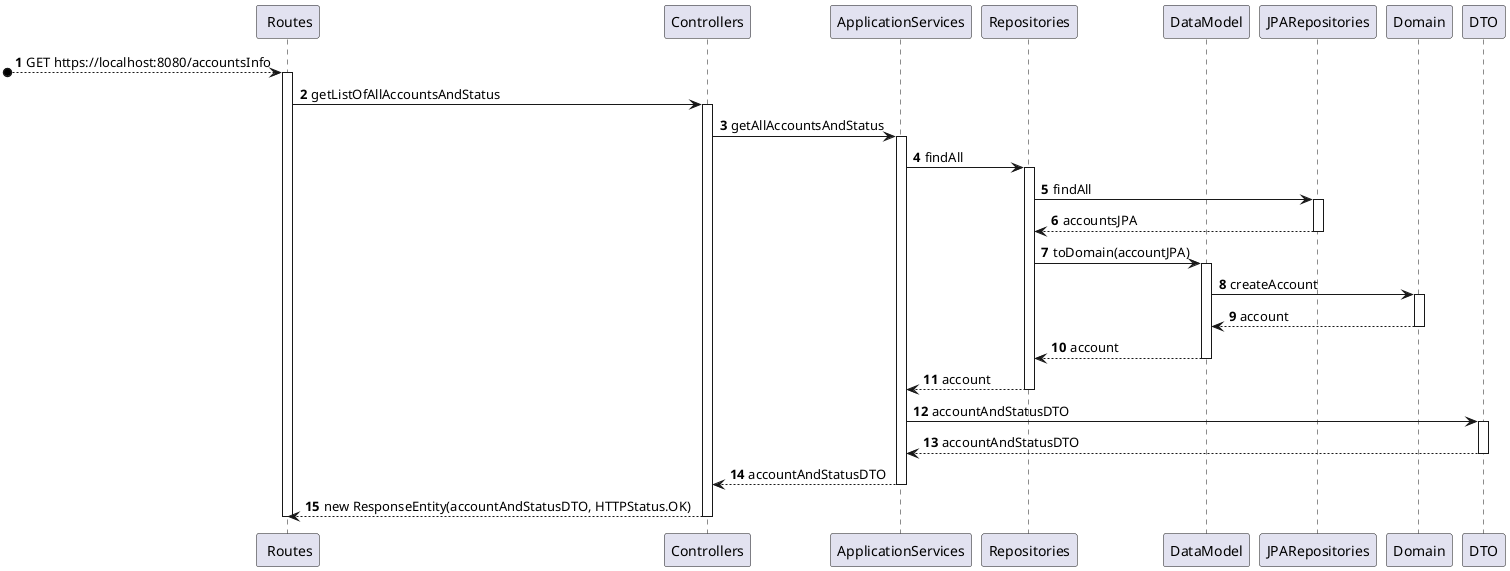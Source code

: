 @startuml
'https://plantuml.com/sequence-diagram

autonumber

participant " Routes" as routes

participant "Controllers" as ctl

participant "ApplicationServices" as appService
participant "Repositories" as repos
participant "DataModel" as datamodel
participant "JPARepositories" as jparepos
participant "Domain" as domain
participant "DTO" as mapper

[o--> routes : GET https://localhost:8080/accountsInfo
activate routes
routes -> ctl : getListOfAllAccountsAndStatus
activate ctl
ctl -> appService : getAllAccountsAndStatus
activate appService
appService -> repos : findAll
activate repos
repos -> jparepos : findAll
activate jparepos
jparepos --> repos : accountsJPA
deactivate jparepos
repos -> datamodel : toDomain(accountJPA)
activate datamodel
datamodel -> domain : createAccount
activate domain
domain --> datamodel : account
deactivate domain
datamodel --> repos : account
deactivate datamodel
repos --> appService : account
deactivate repos
appService -> mapper : accountAndStatusDTO
activate mapper
mapper --> appService : accountAndStatusDTO
deactivate mapper
appService --> ctl : accountAndStatusDTO
deactivate appService

ctl --> routes : new ResponseEntity(accountAndStatusDTO, HTTPStatus.OK)
deactivate ctl
deactivate routes




@enduml